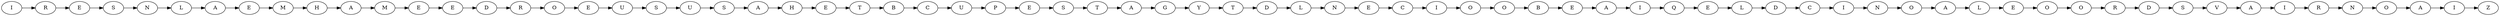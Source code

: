 digraph grafo {
node0 [label=I];
node0 -> node1;
node1 [label=R];
node1 -> node2;
node2 [label=E];
node2 -> node3;
node3 [label=S];
node3 -> node4;
node4 [label=N];
node4 -> node5;
node5 [label=L];
node5 -> node6;
node6 [label=A];
node6 -> node7;
node7 [label=E];
node7 -> node8;
node8 [label=M];
node8 -> node9;
node9 [label=H];
node9 -> node10;
node10 [label=A];
node10 -> node11;
node11 [label=M];
node11 -> node12;
node12 [label=E];
node12 -> node13;
node13 [label=E];
node13 -> node14;
node14 [label=D];
node14 -> node15;
node15 [label=R];
node15 -> node16;
node16 [label=O];
node16 -> node17;
node17 [label=E];
node17 -> node18;
node18 [label=U];
node18 -> node19;
node19 [label=S];
node19 -> node20;
node20 [label=U];
node20 -> node21;
node21 [label=S];
node21 -> node22;
node22 [label=A];
node22 -> node23;
node23 [label=H];
node23 -> node24;
node24 [label=E];
node24 -> node25;
node25 [label=T];
node25 -> node26;
node26 [label=B];
node26 -> node27;
node27 [label=C];
node27 -> node28;
node28 [label=U];
node28 -> node29;
node29 [label=P];
node29 -> node30;
node30 [label=E];
node30 -> node31;
node31 [label=S];
node31 -> node32;
node32 [label=T];
node32 -> node33;
node33 [label=A];
node33 -> node34;
node34 [label=G];
node34 -> node35;
node35 [label=Y];
node35 -> node36;
node36 [label=T];
node36 -> node37;
node37 [label=D];
node37 -> node38;
node38 [label=L];
node38 -> node39;
node39 [label=N];
node39 -> node40;
node40 [label=E];
node40 -> node41;
node41 [label=C];
node41 -> node42;
node42 [label=I];
node42 -> node43;
node43 [label=O];
node43 -> node44;
node44 [label=O];
node44 -> node45;
node45 [label=B];
node45 -> node46;
node46 [label=E];
node46 -> node47;
node47 [label=A];
node47 -> node48;
node48 [label=I];
node48 -> node49;
node49 [label=Q];
node49 -> node50;
node50 [label=E];
node50 -> node51;
node51 [label=L];
node51 -> node52;
node52 [label=D];
node52 -> node53;
node53 [label=C];
node53 -> node54;
node54 [label=I];
node54 -> node55;
node55 [label=N];
node55 -> node56;
node56 [label=O];
node56 -> node57;
node57 [label=A];
node57 -> node58;
node58 [label=L];
node58 -> node59;
node59 [label=E];
node59 -> node60;
node60 [label=O];
node60 -> node61;
node61 [label=O];
node61 -> node62;
node62 [label=R];
node62 -> node63;
node63 [label=D];
node63 -> node64;
node64 [label=S];
node64 -> node65;
node65 [label=V];
node65 -> node66;
node66 [label=A];
node66 -> node67;
node67 [label=I];
node67 -> node68;
node68 [label=R];
node68 -> node69;
node69 [label=N];
node69 -> node70;
node70 [label=O];
node70 -> node71;
node71 [label=A];
node71 -> node72;
node72 [label=I];
node72 -> node73;
node73 [label=Z];

rankdir=LR;}
